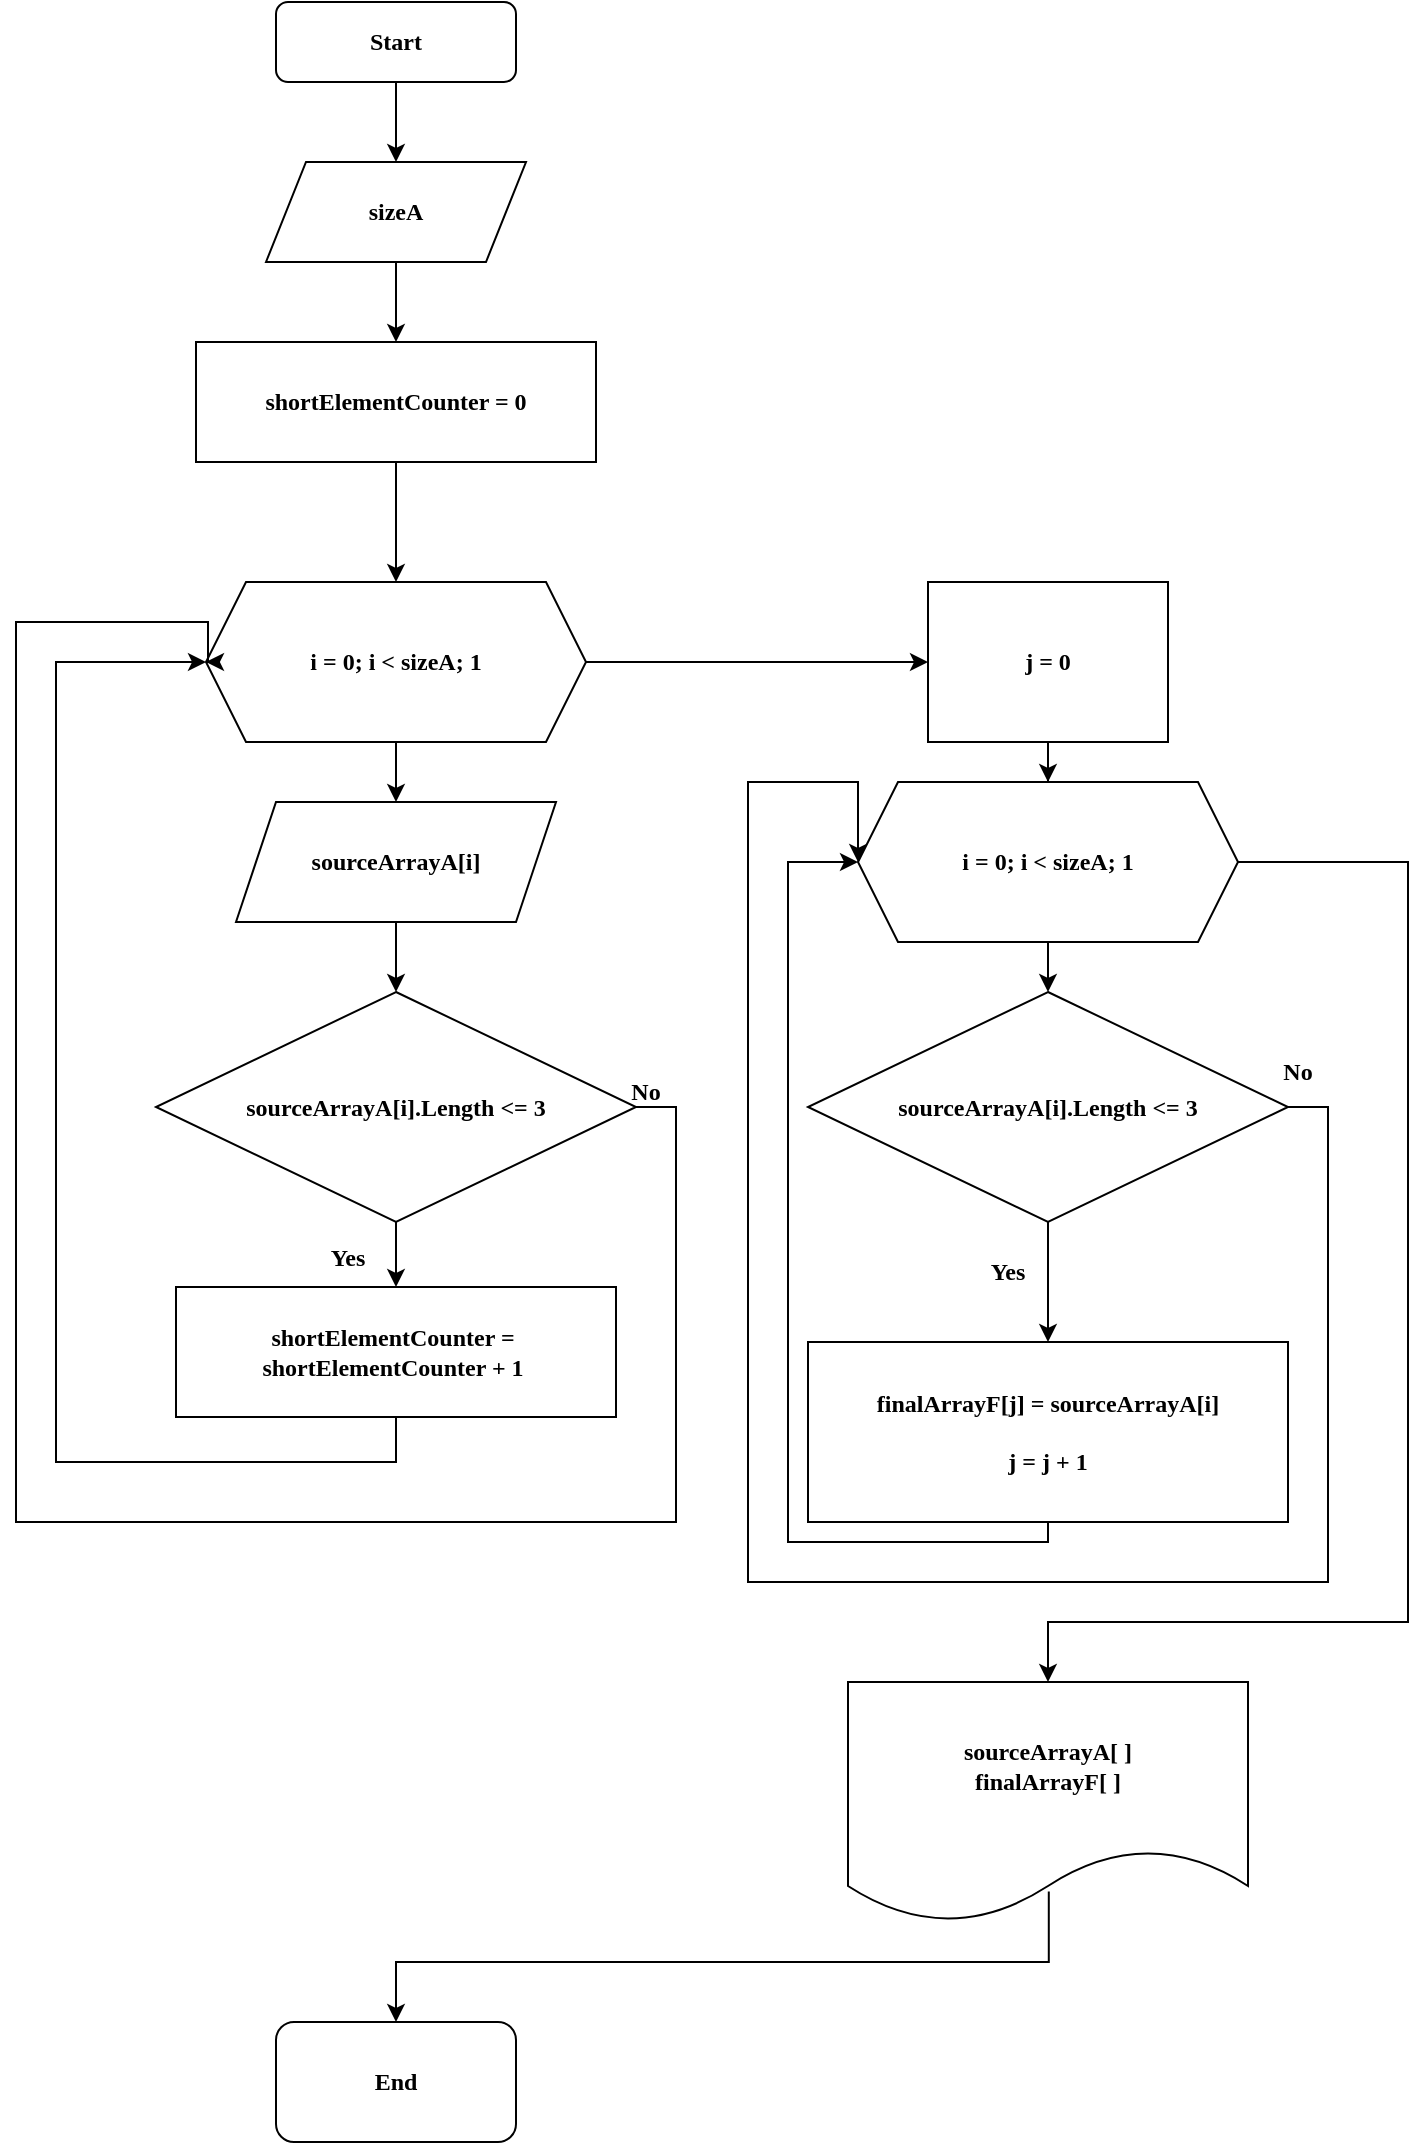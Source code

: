 <mxfile version="20.3.3" type="device"><diagram id="ZE3s0C18VijRy0Hq37SY" name="Страница 1"><mxGraphModel dx="1022" dy="1123" grid="1" gridSize="10" guides="1" tooltips="1" connect="1" arrows="1" fold="1" page="1" pageScale="1" pageWidth="827" pageHeight="1169" math="0" shadow="0"><root><mxCell id="0"/><mxCell id="1" parent="0"/><mxCell id="CZVrQFjMi_pzZtT13dvF-27" value="" style="edgeStyle=orthogonalEdgeStyle;rounded=0;orthogonalLoop=1;jettySize=auto;html=1;fontFamily=Verdana;" edge="1" parent="1" source="CZVrQFjMi_pzZtT13dvF-1" target="CZVrQFjMi_pzZtT13dvF-3"><mxGeometry relative="1" as="geometry"/></mxCell><mxCell id="CZVrQFjMi_pzZtT13dvF-1" value="&lt;b&gt;&lt;font face=&quot;Verdana&quot;&gt;Start&lt;/font&gt;&lt;/b&gt;" style="rounded=1;whiteSpace=wrap;html=1;" vertex="1" parent="1"><mxGeometry x="194" y="10" width="120" height="40" as="geometry"/></mxCell><mxCell id="CZVrQFjMi_pzZtT13dvF-28" value="" style="edgeStyle=orthogonalEdgeStyle;rounded=0;orthogonalLoop=1;jettySize=auto;html=1;fontFamily=Verdana;" edge="1" parent="1" source="CZVrQFjMi_pzZtT13dvF-3" target="CZVrQFjMi_pzZtT13dvF-4"><mxGeometry relative="1" as="geometry"/></mxCell><mxCell id="CZVrQFjMi_pzZtT13dvF-3" value="&lt;font face=&quot;Verdana&quot;&gt;&lt;b&gt;sizeA&lt;br&gt;&lt;/b&gt;&lt;/font&gt;" style="shape=parallelogram;perimeter=parallelogramPerimeter;whiteSpace=wrap;html=1;fixedSize=1;" vertex="1" parent="1"><mxGeometry x="189" y="90" width="130" height="50" as="geometry"/></mxCell><mxCell id="CZVrQFjMi_pzZtT13dvF-29" value="" style="edgeStyle=orthogonalEdgeStyle;rounded=0;orthogonalLoop=1;jettySize=auto;html=1;fontFamily=Verdana;" edge="1" parent="1" source="CZVrQFjMi_pzZtT13dvF-4" target="CZVrQFjMi_pzZtT13dvF-5"><mxGeometry relative="1" as="geometry"/></mxCell><mxCell id="CZVrQFjMi_pzZtT13dvF-4" value="&lt;b&gt;shortElementCounter = 0&lt;/b&gt;" style="rounded=0;whiteSpace=wrap;html=1;fontFamily=Verdana;" vertex="1" parent="1"><mxGeometry x="154" y="180" width="200" height="60" as="geometry"/></mxCell><mxCell id="CZVrQFjMi_pzZtT13dvF-30" value="" style="edgeStyle=orthogonalEdgeStyle;rounded=0;orthogonalLoop=1;jettySize=auto;html=1;fontFamily=Verdana;" edge="1" parent="1" source="CZVrQFjMi_pzZtT13dvF-5" target="CZVrQFjMi_pzZtT13dvF-9"><mxGeometry relative="1" as="geometry"/></mxCell><mxCell id="CZVrQFjMi_pzZtT13dvF-32" style="edgeStyle=orthogonalEdgeStyle;rounded=0;orthogonalLoop=1;jettySize=auto;html=1;exitX=1;exitY=0.5;exitDx=0;exitDy=0;entryX=0;entryY=0.5;entryDx=0;entryDy=0;fontFamily=Verdana;" edge="1" parent="1" source="CZVrQFjMi_pzZtT13dvF-5" target="CZVrQFjMi_pzZtT13dvF-15"><mxGeometry relative="1" as="geometry"/></mxCell><mxCell id="CZVrQFjMi_pzZtT13dvF-5" value="&lt;b&gt;i = 0; i &amp;lt; sizeA; 1&lt;/b&gt;" style="shape=hexagon;perimeter=hexagonPerimeter2;whiteSpace=wrap;html=1;fixedSize=1;fontFamily=Verdana;" vertex="1" parent="1"><mxGeometry x="159" y="300" width="190" height="80" as="geometry"/></mxCell><mxCell id="CZVrQFjMi_pzZtT13dvF-37" value="" style="edgeStyle=orthogonalEdgeStyle;rounded=0;orthogonalLoop=1;jettySize=auto;html=1;fontFamily=Verdana;" edge="1" parent="1" source="CZVrQFjMi_pzZtT13dvF-6" target="CZVrQFjMi_pzZtT13dvF-8"><mxGeometry relative="1" as="geometry"/></mxCell><mxCell id="CZVrQFjMi_pzZtT13dvF-6" value="&lt;b&gt;sourceArrayA[i].Length &amp;lt;= 3&lt;/b&gt;" style="rhombus;whiteSpace=wrap;html=1;fontFamily=Verdana;" vertex="1" parent="1"><mxGeometry x="134" y="505" width="240" height="115" as="geometry"/></mxCell><mxCell id="CZVrQFjMi_pzZtT13dvF-7" value="&lt;b&gt;Yes&lt;/b&gt;" style="text;html=1;strokeColor=none;fillColor=none;align=center;verticalAlign=middle;whiteSpace=wrap;rounded=0;fontFamily=Verdana;" vertex="1" parent="1"><mxGeometry x="200" y="622.5" width="60" height="30" as="geometry"/></mxCell><mxCell id="CZVrQFjMi_pzZtT13dvF-8" value="&lt;b&gt;shortElementCounter =&amp;nbsp;&lt;br&gt;shortElementCounter + 1&amp;nbsp;&lt;/b&gt;" style="rounded=0;whiteSpace=wrap;html=1;fontFamily=Verdana;" vertex="1" parent="1"><mxGeometry x="144" y="652.5" width="220" height="65" as="geometry"/></mxCell><mxCell id="CZVrQFjMi_pzZtT13dvF-31" value="" style="edgeStyle=orthogonalEdgeStyle;rounded=0;orthogonalLoop=1;jettySize=auto;html=1;fontFamily=Verdana;" edge="1" parent="1" source="CZVrQFjMi_pzZtT13dvF-9" target="CZVrQFjMi_pzZtT13dvF-6"><mxGeometry relative="1" as="geometry"/></mxCell><mxCell id="CZVrQFjMi_pzZtT13dvF-9" value="&lt;font face=&quot;Verdana&quot;&gt;&lt;b&gt;sourceArrayA[i]&lt;/b&gt;&lt;/font&gt;" style="shape=parallelogram;perimeter=parallelogramPerimeter;whiteSpace=wrap;html=1;fixedSize=1;" vertex="1" parent="1"><mxGeometry x="174" y="410" width="160" height="60" as="geometry"/></mxCell><mxCell id="CZVrQFjMi_pzZtT13dvF-10" value="&lt;b&gt;No&lt;/b&gt;" style="text;html=1;strokeColor=none;fillColor=none;align=center;verticalAlign=middle;whiteSpace=wrap;rounded=0;fontFamily=Verdana;" vertex="1" parent="1"><mxGeometry x="349" y="540" width="60" height="30" as="geometry"/></mxCell><mxCell id="CZVrQFjMi_pzZtT13dvF-12" value="" style="edgeStyle=segmentEdgeStyle;endArrow=classic;html=1;rounded=0;fontFamily=Verdana;entryX=0;entryY=0.5;entryDx=0;entryDy=0;exitX=0.5;exitY=1;exitDx=0;exitDy=0;" edge="1" parent="1" source="CZVrQFjMi_pzZtT13dvF-8" target="CZVrQFjMi_pzZtT13dvF-5"><mxGeometry width="50" height="50" relative="1" as="geometry"><mxPoint x="244" y="750" as="sourcePoint"/><mxPoint x="104" y="730" as="targetPoint"/><Array as="points"><mxPoint x="254" y="740"/><mxPoint x="84" y="740"/><mxPoint x="84" y="340"/></Array></mxGeometry></mxCell><mxCell id="CZVrQFjMi_pzZtT13dvF-13" value="" style="edgeStyle=segmentEdgeStyle;endArrow=classic;html=1;rounded=0;fontFamily=Verdana;exitX=1;exitY=0.5;exitDx=0;exitDy=0;entryX=0;entryY=0.5;entryDx=0;entryDy=0;" edge="1" parent="1" source="CZVrQFjMi_pzZtT13dvF-6" target="CZVrQFjMi_pzZtT13dvF-5"><mxGeometry width="50" height="50" relative="1" as="geometry"><mxPoint x="274" y="650" as="sourcePoint"/><mxPoint x="374" y="830" as="targetPoint"/><Array as="points"><mxPoint x="394" y="563"/><mxPoint x="394" y="770"/><mxPoint x="64" y="770"/><mxPoint x="64" y="320"/><mxPoint x="160" y="320"/></Array></mxGeometry></mxCell><mxCell id="CZVrQFjMi_pzZtT13dvF-33" value="" style="edgeStyle=orthogonalEdgeStyle;rounded=0;orthogonalLoop=1;jettySize=auto;html=1;fontFamily=Verdana;" edge="1" parent="1" source="CZVrQFjMi_pzZtT13dvF-15" target="CZVrQFjMi_pzZtT13dvF-16"><mxGeometry relative="1" as="geometry"/></mxCell><mxCell id="CZVrQFjMi_pzZtT13dvF-15" value="&lt;b&gt;j = 0&lt;/b&gt;" style="rounded=0;whiteSpace=wrap;html=1;fontFamily=Verdana;" vertex="1" parent="1"><mxGeometry x="520" y="300" width="120" height="80" as="geometry"/></mxCell><mxCell id="CZVrQFjMi_pzZtT13dvF-34" value="" style="edgeStyle=orthogonalEdgeStyle;rounded=0;orthogonalLoop=1;jettySize=auto;html=1;fontFamily=Verdana;" edge="1" parent="1" source="CZVrQFjMi_pzZtT13dvF-16" target="CZVrQFjMi_pzZtT13dvF-17"><mxGeometry relative="1" as="geometry"/></mxCell><mxCell id="CZVrQFjMi_pzZtT13dvF-16" value="&lt;b&gt;i = 0; i &amp;lt; sizeA; 1&lt;/b&gt;" style="shape=hexagon;perimeter=hexagonPerimeter2;whiteSpace=wrap;html=1;fixedSize=1;fontFamily=Verdana;" vertex="1" parent="1"><mxGeometry x="485" y="400" width="190" height="80" as="geometry"/></mxCell><mxCell id="CZVrQFjMi_pzZtT13dvF-35" value="" style="edgeStyle=orthogonalEdgeStyle;rounded=0;orthogonalLoop=1;jettySize=auto;html=1;fontFamily=Verdana;" edge="1" parent="1" source="CZVrQFjMi_pzZtT13dvF-17" target="CZVrQFjMi_pzZtT13dvF-18"><mxGeometry relative="1" as="geometry"/></mxCell><mxCell id="CZVrQFjMi_pzZtT13dvF-17" value="&lt;b&gt;sourceArrayA[i].Length &amp;lt;= 3&lt;/b&gt;" style="rhombus;whiteSpace=wrap;html=1;fontFamily=Verdana;" vertex="1" parent="1"><mxGeometry x="460" y="505" width="240" height="115" as="geometry"/></mxCell><mxCell id="CZVrQFjMi_pzZtT13dvF-18" value="&lt;b&gt;finalArrayF[j] = sourceArrayA[i]&lt;br&gt;&lt;/b&gt;&lt;br&gt;&lt;b&gt;j = j + 1&lt;/b&gt;" style="rounded=0;whiteSpace=wrap;html=1;fontFamily=Verdana;" vertex="1" parent="1"><mxGeometry x="460" y="680" width="240" height="90" as="geometry"/></mxCell><mxCell id="CZVrQFjMi_pzZtT13dvF-19" value="&lt;b&gt;sourceArrayA[ ]&lt;br&gt;finalArrayF[ ]&lt;/b&gt;" style="shape=document;whiteSpace=wrap;html=1;boundedLbl=1;fontFamily=Verdana;" vertex="1" parent="1"><mxGeometry x="480" y="850" width="200" height="120" as="geometry"/></mxCell><mxCell id="CZVrQFjMi_pzZtT13dvF-20" value="&lt;b&gt;End&lt;/b&gt;" style="rounded=1;whiteSpace=wrap;html=1;fontFamily=Verdana;" vertex="1" parent="1"><mxGeometry x="194" y="1020" width="120" height="60" as="geometry"/></mxCell><mxCell id="CZVrQFjMi_pzZtT13dvF-21" value="&lt;b&gt;Yes&lt;/b&gt;" style="text;html=1;strokeColor=none;fillColor=none;align=center;verticalAlign=middle;whiteSpace=wrap;rounded=0;fontFamily=Verdana;" vertex="1" parent="1"><mxGeometry x="530" y="630" width="60" height="30" as="geometry"/></mxCell><mxCell id="CZVrQFjMi_pzZtT13dvF-22" value="&lt;b&gt;No&lt;/b&gt;" style="text;html=1;strokeColor=none;fillColor=none;align=center;verticalAlign=middle;whiteSpace=wrap;rounded=0;fontFamily=Verdana;" vertex="1" parent="1"><mxGeometry x="675" y="530" width="60" height="30" as="geometry"/></mxCell><mxCell id="CZVrQFjMi_pzZtT13dvF-36" style="edgeStyle=orthogonalEdgeStyle;rounded=0;orthogonalLoop=1;jettySize=auto;html=1;exitX=0.5;exitY=1;exitDx=0;exitDy=0;fontFamily=Verdana;" edge="1" parent="1" source="CZVrQFjMi_pzZtT13dvF-6" target="CZVrQFjMi_pzZtT13dvF-6"><mxGeometry relative="1" as="geometry"/></mxCell><mxCell id="CZVrQFjMi_pzZtT13dvF-38" value="" style="edgeStyle=segmentEdgeStyle;endArrow=classic;html=1;rounded=0;fontFamily=Verdana;exitX=0.5;exitY=1;exitDx=0;exitDy=0;entryX=0;entryY=0.5;entryDx=0;entryDy=0;" edge="1" parent="1" source="CZVrQFjMi_pzZtT13dvF-18" target="CZVrQFjMi_pzZtT13dvF-16"><mxGeometry width="50" height="50" relative="1" as="geometry"><mxPoint x="390" y="550" as="sourcePoint"/><mxPoint x="450" y="420" as="targetPoint"/><Array as="points"><mxPoint x="580" y="780"/><mxPoint x="450" y="780"/><mxPoint x="450" y="440"/></Array></mxGeometry></mxCell><mxCell id="CZVrQFjMi_pzZtT13dvF-41" value="" style="edgeStyle=segmentEdgeStyle;endArrow=classic;html=1;rounded=0;fontFamily=Verdana;exitX=1;exitY=0.5;exitDx=0;exitDy=0;entryX=0;entryY=0.5;entryDx=0;entryDy=0;" edge="1" parent="1" source="CZVrQFjMi_pzZtT13dvF-17" target="CZVrQFjMi_pzZtT13dvF-16"><mxGeometry width="50" height="50" relative="1" as="geometry"><mxPoint x="390" y="550" as="sourcePoint"/><mxPoint x="440" y="390" as="targetPoint"/><Array as="points"><mxPoint x="720" y="563"/><mxPoint x="720" y="800"/><mxPoint x="430" y="800"/><mxPoint x="430" y="400"/><mxPoint x="485" y="400"/></Array></mxGeometry></mxCell><mxCell id="CZVrQFjMi_pzZtT13dvF-42" value="" style="edgeStyle=segmentEdgeStyle;endArrow=classic;html=1;rounded=0;fontFamily=Verdana;exitX=1;exitY=0.5;exitDx=0;exitDy=0;entryX=0.5;entryY=0;entryDx=0;entryDy=0;" edge="1" parent="1" source="CZVrQFjMi_pzZtT13dvF-16" target="CZVrQFjMi_pzZtT13dvF-19"><mxGeometry width="50" height="50" relative="1" as="geometry"><mxPoint x="390" y="550" as="sourcePoint"/><mxPoint x="440" y="500" as="targetPoint"/><Array as="points"><mxPoint x="760" y="440"/><mxPoint x="760" y="820"/><mxPoint x="580" y="820"/></Array></mxGeometry></mxCell><mxCell id="CZVrQFjMi_pzZtT13dvF-43" value="" style="edgeStyle=segmentEdgeStyle;endArrow=classic;html=1;rounded=0;fontFamily=Verdana;exitX=0.502;exitY=0.873;exitDx=0;exitDy=0;exitPerimeter=0;entryX=0.5;entryY=0;entryDx=0;entryDy=0;" edge="1" parent="1" source="CZVrQFjMi_pzZtT13dvF-19" target="CZVrQFjMi_pzZtT13dvF-20"><mxGeometry width="50" height="50" relative="1" as="geometry"><mxPoint x="390" y="550" as="sourcePoint"/><mxPoint x="440" y="500" as="targetPoint"/><Array as="points"><mxPoint x="580" y="990"/><mxPoint x="254" y="990"/></Array></mxGeometry></mxCell></root></mxGraphModel></diagram></mxfile>